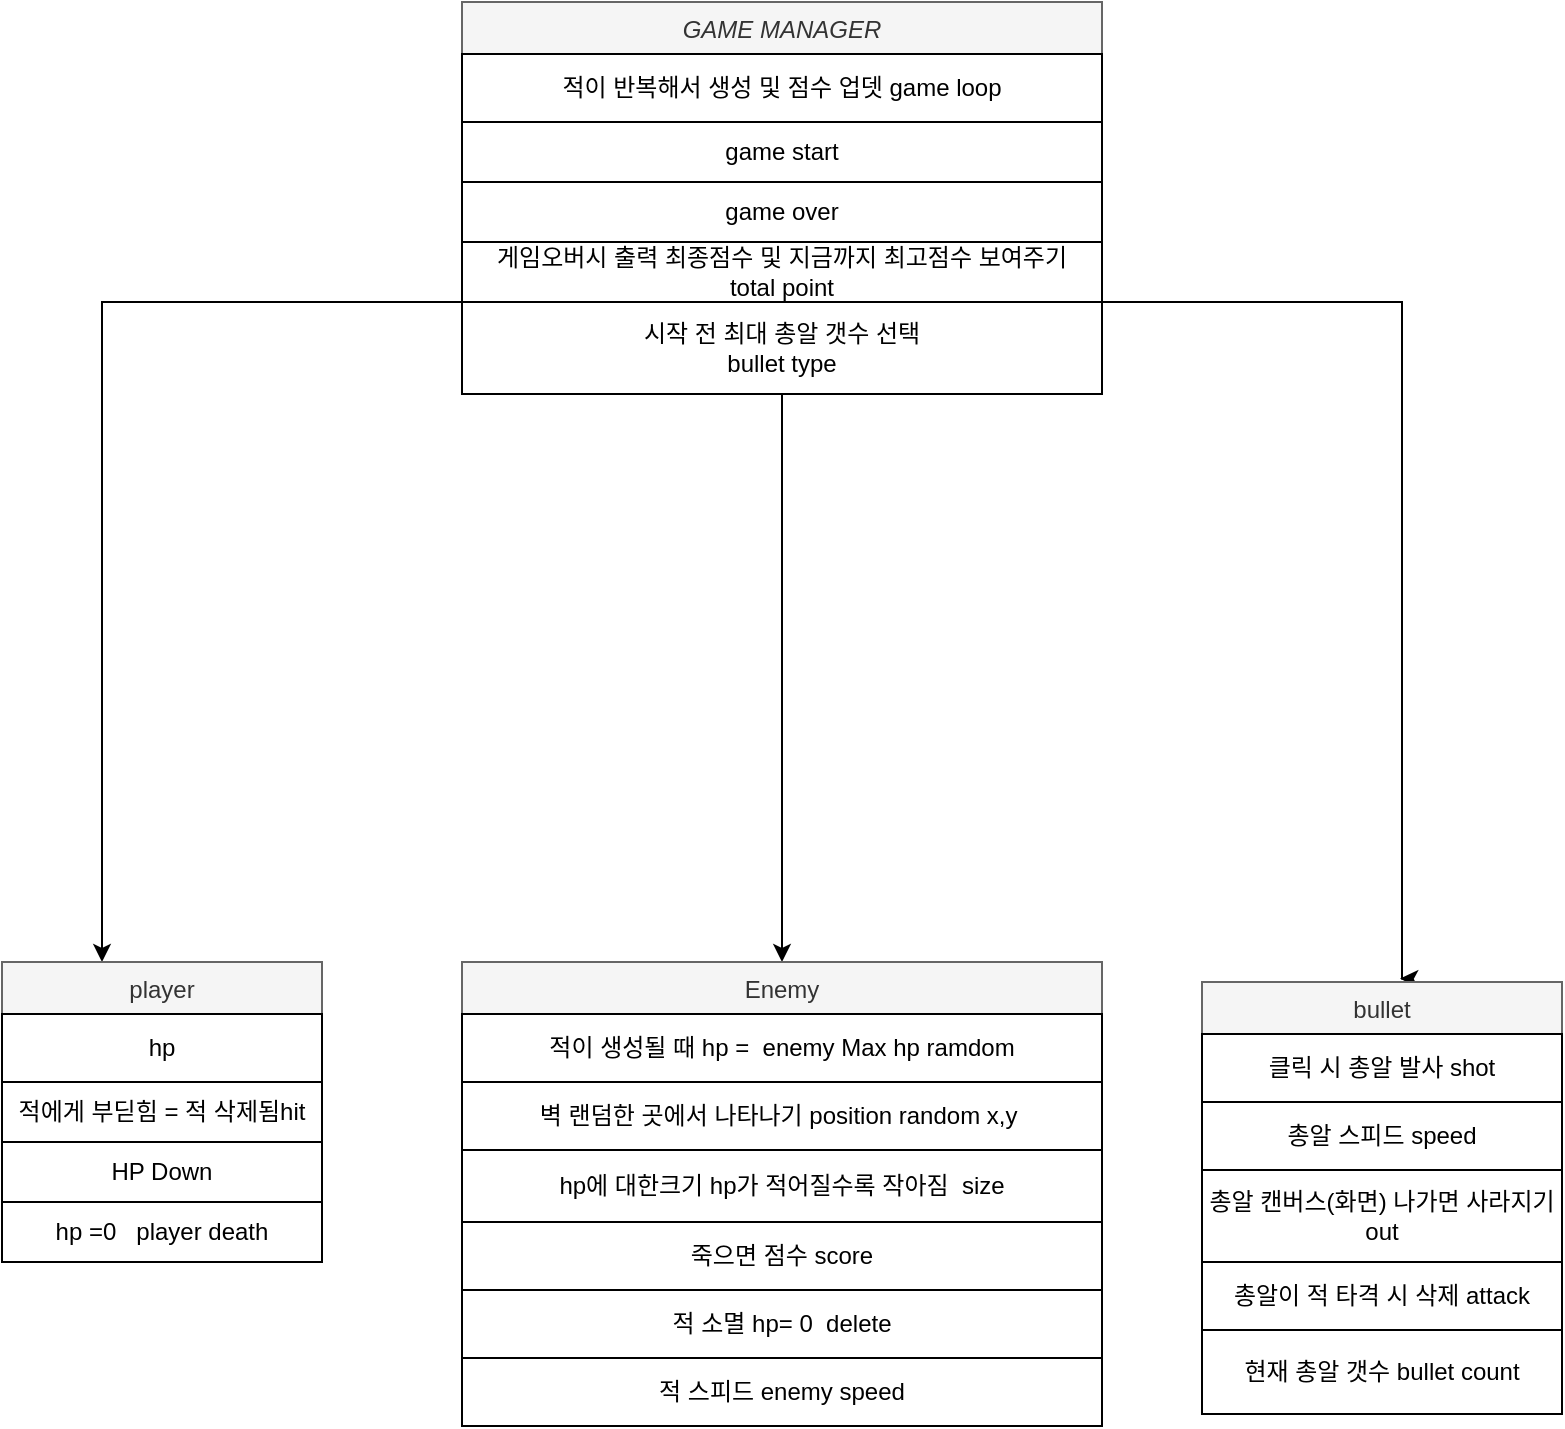 <mxfile version="18.0.4" type="github" pages="2">
  <diagram id="C5RBs43oDa-KdzZeNtuy" name="Page-1">
    <mxGraphModel dx="3354" dy="999" grid="1" gridSize="10" guides="1" tooltips="1" connect="1" arrows="1" fold="1" page="1" pageScale="1" pageWidth="827" pageHeight="1169" math="0" shadow="0">
      <root>
        <mxCell id="WIyWlLk6GJQsqaUBKTNV-0" />
        <mxCell id="WIyWlLk6GJQsqaUBKTNV-1" parent="WIyWlLk6GJQsqaUBKTNV-0" />
        <mxCell id="RlDg4ULEABzg0tuM5POm-28" style="edgeStyle=orthogonalEdgeStyle;rounded=0;orthogonalLoop=1;jettySize=auto;html=1;exitX=0.25;exitY=1;exitDx=0;exitDy=0;" edge="1" parent="WIyWlLk6GJQsqaUBKTNV-1" source="RlDg4ULEABzg0tuM5POm-31" target="RlDg4ULEABzg0tuM5POm-37">
          <mxGeometry relative="1" as="geometry">
            <mxPoint x="-1270" y="800" as="targetPoint" />
            <Array as="points">
              <mxPoint x="-1270" y="530" />
            </Array>
          </mxGeometry>
        </mxCell>
        <mxCell id="RlDg4ULEABzg0tuM5POm-29" style="edgeStyle=orthogonalEdgeStyle;rounded=0;orthogonalLoop=1;jettySize=auto;html=1;exitX=0.5;exitY=1;exitDx=0;exitDy=0;" edge="1" parent="WIyWlLk6GJQsqaUBKTNV-1" source="RlDg4ULEABzg0tuM5POm-31" target="RlDg4ULEABzg0tuM5POm-42">
          <mxGeometry relative="1" as="geometry">
            <Array as="points">
              <mxPoint x="-930" y="530" />
            </Array>
          </mxGeometry>
        </mxCell>
        <mxCell id="RlDg4ULEABzg0tuM5POm-30" style="edgeStyle=orthogonalEdgeStyle;rounded=0;orthogonalLoop=1;jettySize=auto;html=1;exitX=1;exitY=1;exitDx=0;exitDy=0;entryX=0.55;entryY=-0.008;entryDx=0;entryDy=0;entryPerimeter=0;" edge="1" parent="WIyWlLk6GJQsqaUBKTNV-1" source="RlDg4ULEABzg0tuM5POm-31" target="RlDg4ULEABzg0tuM5POm-49">
          <mxGeometry relative="1" as="geometry">
            <mxPoint x="-620" y="860" as="targetPoint" />
            <Array as="points">
              <mxPoint x="-620" y="530" />
            </Array>
          </mxGeometry>
        </mxCell>
        <mxCell id="RlDg4ULEABzg0tuM5POm-31" value="GAME MANAGER" style="swimlane;fontStyle=2;align=center;verticalAlign=top;childLayout=stackLayout;horizontal=1;startSize=26;horizontalStack=0;resizeParent=1;resizeLast=0;collapsible=1;marginBottom=0;rounded=0;shadow=0;strokeWidth=1;fillColor=#f5f5f5;strokeColor=#666666;fontColor=#333333;" vertex="1" parent="WIyWlLk6GJQsqaUBKTNV-1">
          <mxGeometry x="-1090" y="380" width="320" height="196" as="geometry">
            <mxRectangle x="230" y="140" width="160" height="26" as="alternateBounds" />
          </mxGeometry>
        </mxCell>
        <mxCell id="RlDg4ULEABzg0tuM5POm-32" value="적이 반복해서 생성 및 점수 업뎃 game loop" style="rounded=0;whiteSpace=wrap;html=1;" vertex="1" parent="RlDg4ULEABzg0tuM5POm-31">
          <mxGeometry y="26" width="320" height="34" as="geometry" />
        </mxCell>
        <mxCell id="RlDg4ULEABzg0tuM5POm-33" value="game start" style="rounded=0;whiteSpace=wrap;html=1;" vertex="1" parent="RlDg4ULEABzg0tuM5POm-31">
          <mxGeometry y="60" width="320" height="30" as="geometry" />
        </mxCell>
        <mxCell id="RlDg4ULEABzg0tuM5POm-34" value="game over" style="rounded=0;whiteSpace=wrap;html=1;" vertex="1" parent="RlDg4ULEABzg0tuM5POm-31">
          <mxGeometry y="90" width="320" height="30" as="geometry" />
        </mxCell>
        <mxCell id="RlDg4ULEABzg0tuM5POm-35" value="게임오버시 출력 최종점수 및 지금까지 최고점수 보여주기&lt;br&gt;total point" style="rounded=0;whiteSpace=wrap;html=1;" vertex="1" parent="RlDg4ULEABzg0tuM5POm-31">
          <mxGeometry y="120" width="320" height="30" as="geometry" />
        </mxCell>
        <mxCell id="RlDg4ULEABzg0tuM5POm-36" value="시작 전 최대 총알 갯수 선택&lt;br&gt;bullet type" style="rounded=0;whiteSpace=wrap;html=1;" vertex="1" parent="RlDg4ULEABzg0tuM5POm-31">
          <mxGeometry y="150" width="320" height="46" as="geometry" />
        </mxCell>
        <mxCell id="RlDg4ULEABzg0tuM5POm-37" value="player" style="swimlane;fontStyle=0;align=center;verticalAlign=top;childLayout=stackLayout;horizontal=1;startSize=26;horizontalStack=0;resizeParent=1;resizeLast=0;collapsible=1;marginBottom=0;rounded=0;shadow=0;strokeWidth=1;fillColor=#f5f5f5;strokeColor=#666666;fontColor=#333333;" vertex="1" parent="WIyWlLk6GJQsqaUBKTNV-1">
          <mxGeometry x="-1320" y="860" width="160" height="150" as="geometry">
            <mxRectangle x="130" y="380" width="160" height="26" as="alternateBounds" />
          </mxGeometry>
        </mxCell>
        <mxCell id="RlDg4ULEABzg0tuM5POm-38" value="hp" style="rounded=0;whiteSpace=wrap;html=1;" vertex="1" parent="RlDg4ULEABzg0tuM5POm-37">
          <mxGeometry y="26" width="160" height="34" as="geometry" />
        </mxCell>
        <mxCell id="RlDg4ULEABzg0tuM5POm-39" value="적에게 부딛힘 = 적 삭제됨hit" style="rounded=0;whiteSpace=wrap;html=1;" vertex="1" parent="RlDg4ULEABzg0tuM5POm-37">
          <mxGeometry y="60" width="160" height="30" as="geometry" />
        </mxCell>
        <mxCell id="RlDg4ULEABzg0tuM5POm-40" value="HP Down" style="rounded=0;whiteSpace=wrap;html=1;" vertex="1" parent="RlDg4ULEABzg0tuM5POm-37">
          <mxGeometry y="90" width="160" height="30" as="geometry" />
        </mxCell>
        <mxCell id="RlDg4ULEABzg0tuM5POm-41" value="hp =0&amp;nbsp; &amp;nbsp;player death" style="rounded=0;whiteSpace=wrap;html=1;" vertex="1" parent="RlDg4ULEABzg0tuM5POm-37">
          <mxGeometry y="120" width="160" height="30" as="geometry" />
        </mxCell>
        <mxCell id="RlDg4ULEABzg0tuM5POm-42" value="Enemy" style="swimlane;fontStyle=0;align=center;verticalAlign=top;childLayout=stackLayout;horizontal=1;startSize=26;horizontalStack=0;resizeParent=1;resizeLast=0;collapsible=1;marginBottom=0;rounded=0;shadow=0;strokeWidth=1;fillColor=#f5f5f5;strokeColor=#666666;fontColor=#333333;" vertex="1" parent="WIyWlLk6GJQsqaUBKTNV-1">
          <mxGeometry x="-1090" y="860" width="320" height="232" as="geometry">
            <mxRectangle x="130" y="380" width="160" height="26" as="alternateBounds" />
          </mxGeometry>
        </mxCell>
        <mxCell id="RlDg4ULEABzg0tuM5POm-43" value="적이 생성될 때 hp =&amp;nbsp; enemy Max hp ramdom" style="rounded=0;whiteSpace=wrap;html=1;" vertex="1" parent="RlDg4ULEABzg0tuM5POm-42">
          <mxGeometry y="26" width="320" height="34" as="geometry" />
        </mxCell>
        <mxCell id="RlDg4ULEABzg0tuM5POm-44" value="벽 랜덤한 곳에서 나타나기&amp;nbsp;position random x,y&amp;nbsp;" style="rounded=0;whiteSpace=wrap;html=1;" vertex="1" parent="RlDg4ULEABzg0tuM5POm-42">
          <mxGeometry y="60" width="320" height="34" as="geometry" />
        </mxCell>
        <mxCell id="RlDg4ULEABzg0tuM5POm-45" value="hp에 대한크기 hp가 적어질수록 작아짐&amp;nbsp; size" style="rounded=0;whiteSpace=wrap;html=1;" vertex="1" parent="RlDg4ULEABzg0tuM5POm-42">
          <mxGeometry y="94" width="320" height="36" as="geometry" />
        </mxCell>
        <mxCell id="RlDg4ULEABzg0tuM5POm-46" value="죽으면 점수 score" style="rounded=0;whiteSpace=wrap;html=1;" vertex="1" parent="RlDg4ULEABzg0tuM5POm-42">
          <mxGeometry y="130" width="320" height="34" as="geometry" />
        </mxCell>
        <mxCell id="RlDg4ULEABzg0tuM5POm-47" value="적 소멸 hp= 0&amp;nbsp; delete" style="rounded=0;whiteSpace=wrap;html=1;" vertex="1" parent="RlDg4ULEABzg0tuM5POm-42">
          <mxGeometry y="164" width="320" height="34" as="geometry" />
        </mxCell>
        <mxCell id="RlDg4ULEABzg0tuM5POm-48" value="적 스피드 enemy speed" style="rounded=0;whiteSpace=wrap;html=1;" vertex="1" parent="RlDg4ULEABzg0tuM5POm-42">
          <mxGeometry y="198" width="320" height="34" as="geometry" />
        </mxCell>
        <mxCell id="RlDg4ULEABzg0tuM5POm-49" value="bullet" style="swimlane;fontStyle=0;align=center;verticalAlign=top;childLayout=stackLayout;horizontal=1;startSize=26;horizontalStack=0;resizeParent=1;resizeLast=0;collapsible=1;marginBottom=0;rounded=0;shadow=0;strokeWidth=1;fillColor=#f5f5f5;strokeColor=#666666;fontColor=#333333;" vertex="1" parent="WIyWlLk6GJQsqaUBKTNV-1">
          <mxGeometry x="-720" y="870" width="180" height="216" as="geometry">
            <mxRectangle x="130" y="380" width="160" height="26" as="alternateBounds" />
          </mxGeometry>
        </mxCell>
        <mxCell id="RlDg4ULEABzg0tuM5POm-50" value="클릭 시 총알 발사 shot" style="rounded=0;whiteSpace=wrap;html=1;" vertex="1" parent="RlDg4ULEABzg0tuM5POm-49">
          <mxGeometry y="26" width="180" height="34" as="geometry" />
        </mxCell>
        <mxCell id="RlDg4ULEABzg0tuM5POm-51" value="총알 스피드 speed" style="rounded=0;whiteSpace=wrap;html=1;" vertex="1" parent="RlDg4ULEABzg0tuM5POm-49">
          <mxGeometry y="60" width="180" height="34" as="geometry" />
        </mxCell>
        <mxCell id="RlDg4ULEABzg0tuM5POm-52" value="총알 캔버스(화면) 나가면 사라지기 out" style="rounded=0;whiteSpace=wrap;html=1;" vertex="1" parent="RlDg4ULEABzg0tuM5POm-49">
          <mxGeometry y="94" width="180" height="46" as="geometry" />
        </mxCell>
        <mxCell id="RlDg4ULEABzg0tuM5POm-53" value="총알이 적 타격 시 삭제 attack" style="rounded=0;whiteSpace=wrap;html=1;" vertex="1" parent="RlDg4ULEABzg0tuM5POm-49">
          <mxGeometry y="140" width="180" height="34" as="geometry" />
        </mxCell>
        <mxCell id="RlDg4ULEABzg0tuM5POm-54" value="현재 총알 갯수 bullet count" style="rounded=0;whiteSpace=wrap;html=1;" vertex="1" parent="RlDg4ULEABzg0tuM5POm-49">
          <mxGeometry y="174" width="180" height="42" as="geometry" />
        </mxCell>
      </root>
    </mxGraphModel>
  </diagram>
  <diagram id="3u3R1Vbi6ALegz-IbzK1" name="Page-2">
    <mxGraphModel dx="1360" dy="799" grid="1" gridSize="10" guides="1" tooltips="1" connect="1" arrows="1" fold="1" page="1" pageScale="1" pageWidth="827" pageHeight="1169" math="0" shadow="0">
      <root>
        <mxCell id="0" />
        <mxCell id="1" parent="0" />
        <mxCell id="xvmMO7yke5YoejlC75KU-1" value="게임종료" style="rounded=1;whiteSpace=wrap;html=1;fontSize=12;glass=0;strokeWidth=1;shadow=0;" vertex="1" parent="1">
          <mxGeometry x="300" y="1560" width="120" height="40" as="geometry" />
        </mxCell>
        <mxCell id="xvmMO7yke5YoejlC75KU-2" value="yes" style="edgeStyle=orthogonalEdgeStyle;rounded=0;orthogonalLoop=1;jettySize=auto;html=1;exitX=0.5;exitY=1;exitDx=0;exitDy=0;entryX=0.5;entryY=0;entryDx=0;entryDy=0;fontSize=12;startArrow=none;" edge="1" parent="1" target="xvmMO7yke5YoejlC75KU-1">
          <mxGeometry x="-0.474" y="20" relative="1" as="geometry">
            <mxPoint x="360" y="1275" as="sourcePoint" />
            <Array as="points">
              <mxPoint x="360" y="1325" />
              <mxPoint x="360" y="1325" />
            </Array>
            <mxPoint as="offset" />
          </mxGeometry>
        </mxCell>
        <mxCell id="xvmMO7yke5YoejlC75KU-3" style="edgeStyle=orthogonalEdgeStyle;rounded=0;orthogonalLoop=1;jettySize=auto;html=1;exitX=0.5;exitY=1;exitDx=0;exitDy=0;entryX=0.5;entryY=0;entryDx=0;entryDy=0;fontSize=20;" edge="1" parent="1" source="xvmMO7yke5YoejlC75KU-4" target="xvmMO7yke5YoejlC75KU-8">
          <mxGeometry relative="1" as="geometry" />
        </mxCell>
        <mxCell id="xvmMO7yke5YoejlC75KU-4" value="적 생성" style="rounded=0;whiteSpace=wrap;html=1;fontSize=30;" vertex="1" parent="1">
          <mxGeometry x="280" y="430" width="160" height="80" as="geometry" />
        </mxCell>
        <mxCell id="xvmMO7yke5YoejlC75KU-5" value="no" style="edgeStyle=orthogonalEdgeStyle;rounded=0;orthogonalLoop=1;jettySize=auto;html=1;exitX=0;exitY=0.5;exitDx=0;exitDy=0;fontSize=12;entryX=-0.018;entryY=0.351;entryDx=0;entryDy=0;entryPerimeter=0;" edge="1" parent="1" source="xvmMO7yke5YoejlC75KU-6" target="xvmMO7yke5YoejlC75KU-4">
          <mxGeometry x="-0.907" y="-20" relative="1" as="geometry">
            <mxPoint x="270" y="570" as="targetPoint" />
            <Array as="points">
              <mxPoint x="170" y="1230" />
              <mxPoint x="170" y="458" />
            </Array>
            <mxPoint as="offset" />
          </mxGeometry>
        </mxCell>
        <mxCell id="xvmMO7yke5YoejlC75KU-6" value="&lt;font style=&quot;font-size: 20px;&quot;&gt;플레이어 hp = 0&lt;/font&gt;" style="rhombus;whiteSpace=wrap;html=1;fontSize=30;" vertex="1" parent="1">
          <mxGeometry x="260" y="1165" width="200" height="130" as="geometry" />
        </mxCell>
        <mxCell id="xvmMO7yke5YoejlC75KU-7" style="edgeStyle=orthogonalEdgeStyle;rounded=0;orthogonalLoop=1;jettySize=auto;html=1;exitX=0.5;exitY=1;exitDx=0;exitDy=0;entryX=0.5;entryY=0;entryDx=0;entryDy=0;fontSize=12;" edge="1" parent="1" source="xvmMO7yke5YoejlC75KU-8" target="xvmMO7yke5YoejlC75KU-35">
          <mxGeometry relative="1" as="geometry" />
        </mxCell>
        <mxCell id="xvmMO7yke5YoejlC75KU-8" value="&lt;font style=&quot;font-size: 20px;&quot;&gt;적이 플레이어에게 이동&lt;/font&gt;" style="rounded=0;whiteSpace=wrap;html=1;fontSize=20;" vertex="1" parent="1">
          <mxGeometry x="225" y="570" width="270" height="105" as="geometry" />
        </mxCell>
        <mxCell id="xvmMO7yke5YoejlC75KU-9" value="no" style="edgeStyle=orthogonalEdgeStyle;rounded=0;orthogonalLoop=1;jettySize=auto;html=1;exitX=1;exitY=0.5;exitDx=0;exitDy=0;entryX=0;entryY=0.5;entryDx=0;entryDy=0;fontSize=12;" edge="1" parent="1" source="xvmMO7yke5YoejlC75KU-11" target="xvmMO7yke5YoejlC75KU-14">
          <mxGeometry x="-0.009" y="9" relative="1" as="geometry">
            <mxPoint x="1" as="offset" />
          </mxGeometry>
        </mxCell>
        <mxCell id="xvmMO7yke5YoejlC75KU-10" value="yes" style="edgeStyle=orthogonalEdgeStyle;rounded=0;orthogonalLoop=1;jettySize=auto;html=1;exitX=0.5;exitY=1;exitDx=0;exitDy=0;entryX=0.5;entryY=0;entryDx=0;entryDy=0;fontSize=12;" edge="1" parent="1" source="xvmMO7yke5YoejlC75KU-11" target="xvmMO7yke5YoejlC75KU-21">
          <mxGeometry y="20" relative="1" as="geometry">
            <mxPoint as="offset" />
          </mxGeometry>
        </mxCell>
        <mxCell id="xvmMO7yke5YoejlC75KU-11" value="&lt;font style=&quot;font-size: 16px;&quot;&gt;적이 플레이어 에게 닿음&lt;/font&gt;" style="rhombus;whiteSpace=wrap;html=1;fontSize=20;" vertex="1" parent="1">
          <mxGeometry x="250" y="810" width="220" height="130" as="geometry" />
        </mxCell>
        <mxCell id="xvmMO7yke5YoejlC75KU-12" value="yes" style="edgeStyle=orthogonalEdgeStyle;rounded=0;orthogonalLoop=1;jettySize=auto;html=1;exitX=0.5;exitY=1;exitDx=0;exitDy=0;fontSize=12;" edge="1" parent="1" source="xvmMO7yke5YoejlC75KU-14" target="xvmMO7yke5YoejlC75KU-19">
          <mxGeometry x="0.016" y="20" relative="1" as="geometry">
            <mxPoint as="offset" />
          </mxGeometry>
        </mxCell>
        <mxCell id="xvmMO7yke5YoejlC75KU-13" value="no" style="edgeStyle=orthogonalEdgeStyle;rounded=0;orthogonalLoop=1;jettySize=auto;html=1;exitX=1;exitY=0.5;exitDx=0;exitDy=0;entryX=0.75;entryY=1;entryDx=0;entryDy=0;fontSize=12;" edge="1" parent="1" source="xvmMO7yke5YoejlC75KU-14" target="xvmMO7yke5YoejlC75KU-33">
          <mxGeometry x="-0.796" y="15" relative="1" as="geometry">
            <Array as="points">
              <mxPoint x="790" y="875" />
            </Array>
            <mxPoint as="offset" />
          </mxGeometry>
        </mxCell>
        <mxCell id="xvmMO7yke5YoejlC75KU-14" value="적이 총알에 맞음" style="rhombus;whiteSpace=wrap;html=1;fontSize=12;" vertex="1" parent="1">
          <mxGeometry x="575" y="815" width="170" height="120" as="geometry" />
        </mxCell>
        <mxCell id="xvmMO7yke5YoejlC75KU-15" value="no" style="edgeStyle=orthogonalEdgeStyle;rounded=0;orthogonalLoop=1;jettySize=auto;html=1;exitX=1;exitY=0.5;exitDx=0;exitDy=0;entryX=1;entryY=0.25;entryDx=0;entryDy=0;fontSize=12;" edge="1" parent="1" source="xvmMO7yke5YoejlC75KU-17" target="xvmMO7yke5YoejlC75KU-8">
          <mxGeometry x="-0.954" y="18" relative="1" as="geometry">
            <Array as="points">
              <mxPoint x="850" y="1228" />
              <mxPoint x="850" y="596" />
            </Array>
            <mxPoint as="offset" />
          </mxGeometry>
        </mxCell>
        <mxCell id="xvmMO7yke5YoejlC75KU-16" value="yes" style="edgeStyle=orthogonalEdgeStyle;rounded=0;orthogonalLoop=1;jettySize=auto;html=1;exitX=0.5;exitY=1;exitDx=0;exitDy=0;entryX=0.5;entryY=0;entryDx=0;entryDy=0;fontSize=12;" edge="1" parent="1" source="xvmMO7yke5YoejlC75KU-17">
          <mxGeometry x="0.026" y="20" relative="1" as="geometry">
            <mxPoint x="660" y="1329" as="targetPoint" />
            <mxPoint as="offset" />
          </mxGeometry>
        </mxCell>
        <mxCell id="xvmMO7yke5YoejlC75KU-17" value="적 hp 0" style="rhombus;whiteSpace=wrap;html=1;fontSize=12;" vertex="1" parent="1">
          <mxGeometry x="560" y="1165" width="200" height="125" as="geometry" />
        </mxCell>
        <mxCell id="xvmMO7yke5YoejlC75KU-18" style="edgeStyle=orthogonalEdgeStyle;rounded=0;orthogonalLoop=1;jettySize=auto;html=1;exitX=0.5;exitY=1;exitDx=0;exitDy=0;entryX=0.5;entryY=0;entryDx=0;entryDy=0;fontSize=12;" edge="1" parent="1" source="xvmMO7yke5YoejlC75KU-19" target="xvmMO7yke5YoejlC75KU-17">
          <mxGeometry relative="1" as="geometry" />
        </mxCell>
        <mxCell id="xvmMO7yke5YoejlC75KU-19" value="총알 소멸 및 적 hp 감소 ,크기감소" style="rounded=0;whiteSpace=wrap;html=1;fontSize=12;" vertex="1" parent="1">
          <mxGeometry x="590" y="1010" width="140" height="70" as="geometry" />
        </mxCell>
        <mxCell id="xvmMO7yke5YoejlC75KU-20" style="edgeStyle=orthogonalEdgeStyle;rounded=0;orthogonalLoop=1;jettySize=auto;html=1;exitX=0.5;exitY=1;exitDx=0;exitDy=0;entryX=0.5;entryY=0;entryDx=0;entryDy=0;fontSize=12;" edge="1" parent="1" source="xvmMO7yke5YoejlC75KU-21" target="xvmMO7yke5YoejlC75KU-6">
          <mxGeometry relative="1" as="geometry" />
        </mxCell>
        <mxCell id="xvmMO7yke5YoejlC75KU-21" value="플레이어 hp감소 및 적 소멸" style="rounded=0;whiteSpace=wrap;html=1;fontSize=12;" vertex="1" parent="1">
          <mxGeometry x="268.5" y="1010" width="183" height="90" as="geometry" />
        </mxCell>
        <mxCell id="xvmMO7yke5YoejlC75KU-22" value="no" style="edgeStyle=orthogonalEdgeStyle;rounded=0;orthogonalLoop=1;jettySize=auto;html=1;exitX=0;exitY=0.5;exitDx=0;exitDy=0;fontSize=12;" edge="1" parent="1">
          <mxGeometry x="-0.821" y="-10" relative="1" as="geometry">
            <mxPoint x="360" y="1420" as="targetPoint" />
            <mxPoint x="562.5" y="1580" as="sourcePoint" />
            <Array as="points">
              <mxPoint x="490" y="1580" />
              <mxPoint x="490" y="1420" />
              <mxPoint x="380" y="1420" />
            </Array>
            <mxPoint as="offset" />
          </mxGeometry>
        </mxCell>
        <mxCell id="xvmMO7yke5YoejlC75KU-23" value="yes" style="edgeStyle=orthogonalEdgeStyle;rounded=0;orthogonalLoop=1;jettySize=auto;html=1;exitX=1;exitY=0.5;exitDx=0;exitDy=0;fontSize=12;entryX=1;entryY=0.375;entryDx=0;entryDy=0;entryPerimeter=0;" edge="1" parent="1" target="xvmMO7yke5YoejlC75KU-4">
          <mxGeometry x="-0.911" y="20" relative="1" as="geometry">
            <mxPoint x="860" y="1090" as="targetPoint" />
            <mxPoint x="762.5" y="1580" as="sourcePoint" />
            <Array as="points">
              <mxPoint x="910" y="1580" />
              <mxPoint x="910" y="460" />
            </Array>
            <mxPoint as="offset" />
          </mxGeometry>
        </mxCell>
        <mxCell id="xvmMO7yke5YoejlC75KU-24" value="플레이어가 살아있나요?" style="rhombus;whiteSpace=wrap;html=1;rounded=0;fontSize=12;" vertex="1" parent="1">
          <mxGeometry x="562.5" y="1520" width="200" height="120" as="geometry" />
        </mxCell>
        <mxCell id="xvmMO7yke5YoejlC75KU-25" value="점수 출력" style="rounded=0;whiteSpace=wrap;html=1;fontSize=12;fillColor=default;" vertex="1" parent="1">
          <mxGeometry x="300" y="1450" width="120" height="60" as="geometry" />
        </mxCell>
        <mxCell id="xvmMO7yke5YoejlC75KU-26" style="edgeStyle=orthogonalEdgeStyle;rounded=0;orthogonalLoop=1;jettySize=auto;html=1;exitX=0.5;exitY=1;exitDx=0;exitDy=0;fontSize=12;" edge="1" parent="1" source="xvmMO7yke5YoejlC75KU-27" target="xvmMO7yke5YoejlC75KU-4">
          <mxGeometry relative="1" as="geometry" />
        </mxCell>
        <mxCell id="xvmMO7yke5YoejlC75KU-27" value="총알 개수 선택" style="rounded=0;whiteSpace=wrap;html=1;fontSize=12;" vertex="1" parent="1">
          <mxGeometry x="255" y="280" width="210" height="100" as="geometry" />
        </mxCell>
        <mxCell id="xvmMO7yke5YoejlC75KU-28" style="edgeStyle=orthogonalEdgeStyle;rounded=0;orthogonalLoop=1;jettySize=auto;html=1;exitX=0.5;exitY=1;exitDx=0;exitDy=0;entryX=0.5;entryY=0;entryDx=0;entryDy=0;fontSize=12;" edge="1" parent="1" source="xvmMO7yke5YoejlC75KU-29" target="xvmMO7yke5YoejlC75KU-27">
          <mxGeometry relative="1" as="geometry" />
        </mxCell>
        <mxCell id="xvmMO7yke5YoejlC75KU-29" value="게임 시작" style="rounded=1;whiteSpace=wrap;html=1;fontSize=12;" vertex="1" parent="1">
          <mxGeometry x="300" y="160" width="120" height="60" as="geometry" />
        </mxCell>
        <mxCell id="xvmMO7yke5YoejlC75KU-30" style="edgeStyle=orthogonalEdgeStyle;rounded=0;orthogonalLoop=1;jettySize=auto;html=1;exitX=0.5;exitY=1;exitDx=0;exitDy=0;entryX=0.5;entryY=0;entryDx=0;entryDy=0;fontSize=12;" edge="1" parent="1" source="xvmMO7yke5YoejlC75KU-31">
          <mxGeometry relative="1" as="geometry">
            <mxPoint x="662.5" y="1520" as="targetPoint" />
          </mxGeometry>
        </mxCell>
        <mxCell id="xvmMO7yke5YoejlC75KU-31" value="점수 획득" style="rounded=0;whiteSpace=wrap;html=1;fontSize=12;" vertex="1" parent="1">
          <mxGeometry x="575" y="1329" width="175" height="101" as="geometry" />
        </mxCell>
        <mxCell id="xvmMO7yke5YoejlC75KU-32" style="edgeStyle=orthogonalEdgeStyle;rounded=0;orthogonalLoop=1;jettySize=auto;html=1;exitX=0;exitY=0.5;exitDx=0;exitDy=0;fontSize=12;" edge="1" parent="1" source="xvmMO7yke5YoejlC75KU-33">
          <mxGeometry relative="1" as="geometry">
            <mxPoint x="500" y="640" as="targetPoint" />
            <Array as="points">
              <mxPoint x="700" y="640" />
            </Array>
          </mxGeometry>
        </mxCell>
        <mxCell id="xvmMO7yke5YoejlC75KU-33" value="맵 밖으로 총알이 나가면 총알 소멸&amp;nbsp;" style="rounded=0;whiteSpace=wrap;html=1;fontSize=12;" vertex="1" parent="1">
          <mxGeometry x="700" y="615" width="120" height="60" as="geometry" />
        </mxCell>
        <mxCell id="xvmMO7yke5YoejlC75KU-34" style="edgeStyle=orthogonalEdgeStyle;rounded=0;orthogonalLoop=1;jettySize=auto;html=1;exitX=0.5;exitY=1;exitDx=0;exitDy=0;entryX=0.5;entryY=0;entryDx=0;entryDy=0;fontSize=16;" edge="1" parent="1" source="xvmMO7yke5YoejlC75KU-35" target="xvmMO7yke5YoejlC75KU-11">
          <mxGeometry relative="1" as="geometry" />
        </mxCell>
        <mxCell id="xvmMO7yke5YoejlC75KU-35" value="클릭 시 총알 발사" style="rounded=0;whiteSpace=wrap;html=1;fontSize=12;fillColor=default;" vertex="1" parent="1">
          <mxGeometry x="300" y="715" width="120" height="60" as="geometry" />
        </mxCell>
      </root>
    </mxGraphModel>
  </diagram>
</mxfile>
